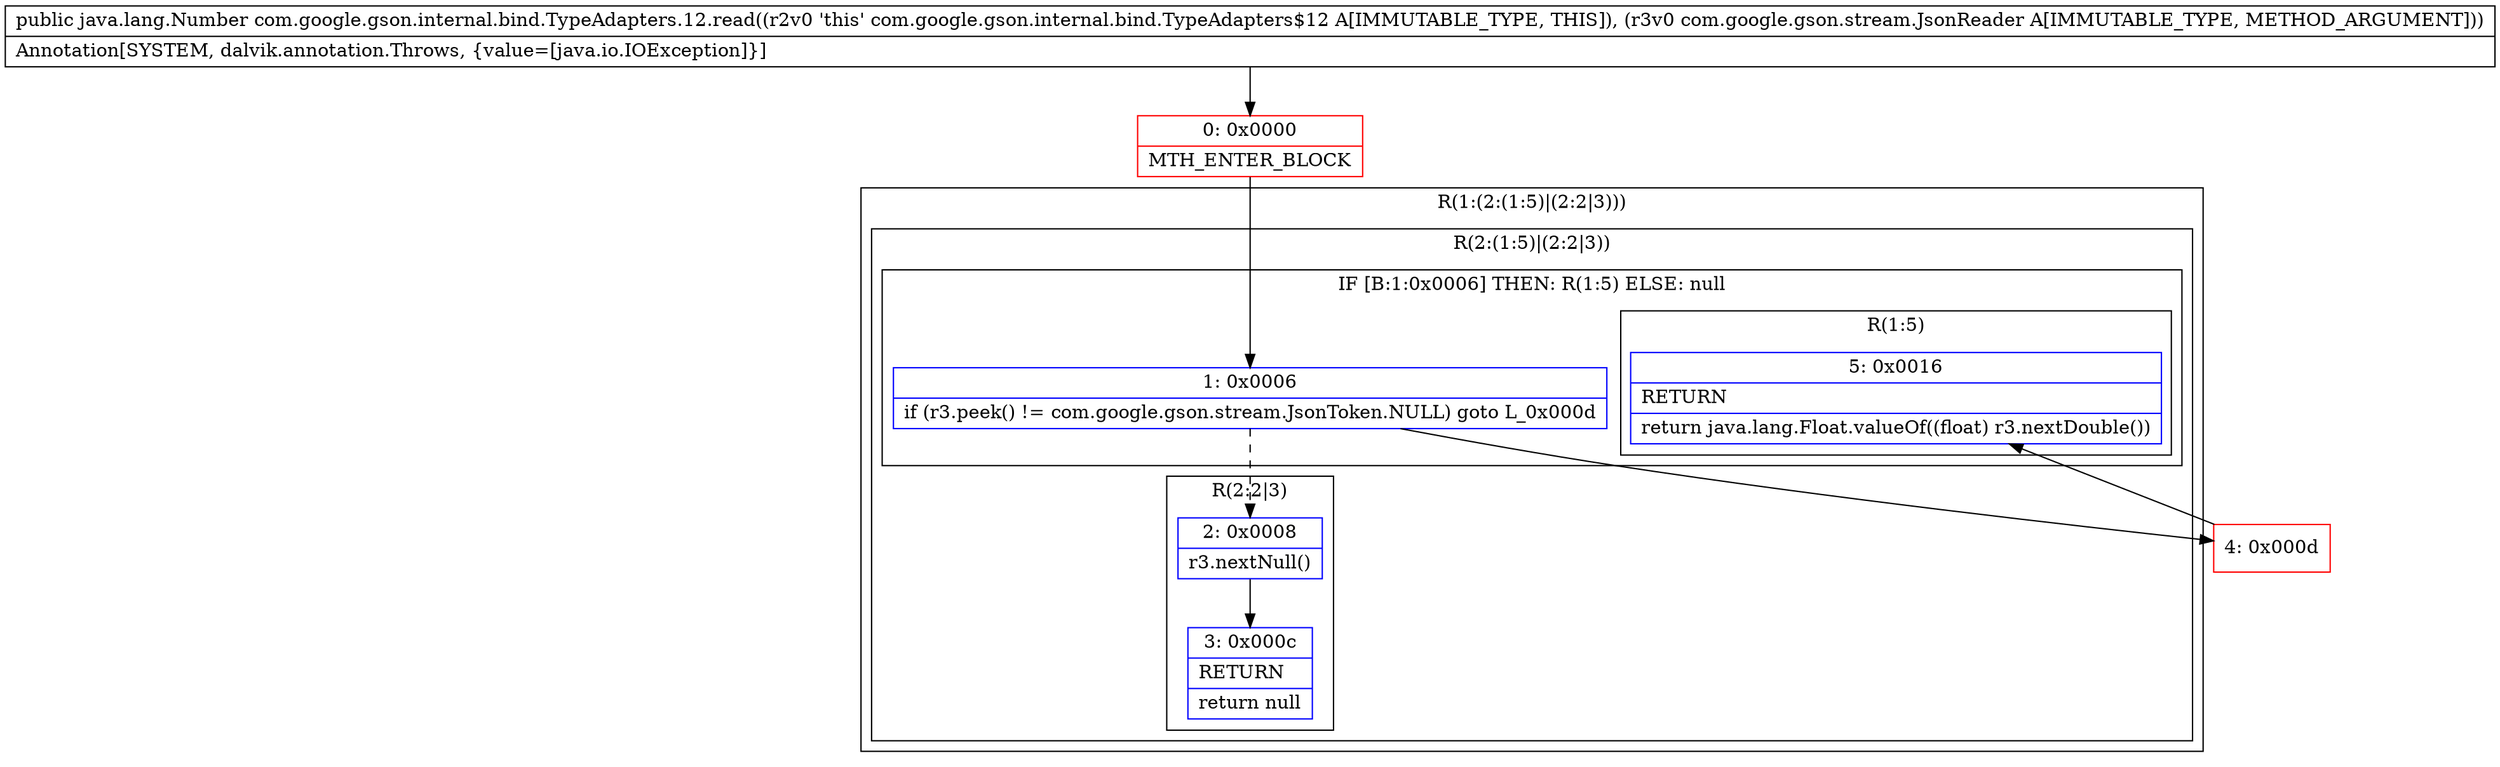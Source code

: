 digraph "CFG forcom.google.gson.internal.bind.TypeAdapters.12.read(Lcom\/google\/gson\/stream\/JsonReader;)Ljava\/lang\/Number;" {
subgraph cluster_Region_1165566518 {
label = "R(1:(2:(1:5)|(2:2|3)))";
node [shape=record,color=blue];
subgraph cluster_Region_1946285558 {
label = "R(2:(1:5)|(2:2|3))";
node [shape=record,color=blue];
subgraph cluster_IfRegion_273661416 {
label = "IF [B:1:0x0006] THEN: R(1:5) ELSE: null";
node [shape=record,color=blue];
Node_1 [shape=record,label="{1\:\ 0x0006|if (r3.peek() != com.google.gson.stream.JsonToken.NULL) goto L_0x000d\l}"];
subgraph cluster_Region_605320820 {
label = "R(1:5)";
node [shape=record,color=blue];
Node_5 [shape=record,label="{5\:\ 0x0016|RETURN\l|return java.lang.Float.valueOf((float) r3.nextDouble())\l}"];
}
}
subgraph cluster_Region_678467666 {
label = "R(2:2|3)";
node [shape=record,color=blue];
Node_2 [shape=record,label="{2\:\ 0x0008|r3.nextNull()\l}"];
Node_3 [shape=record,label="{3\:\ 0x000c|RETURN\l|return null\l}"];
}
}
}
Node_0 [shape=record,color=red,label="{0\:\ 0x0000|MTH_ENTER_BLOCK\l}"];
Node_4 [shape=record,color=red,label="{4\:\ 0x000d}"];
MethodNode[shape=record,label="{public java.lang.Number com.google.gson.internal.bind.TypeAdapters.12.read((r2v0 'this' com.google.gson.internal.bind.TypeAdapters$12 A[IMMUTABLE_TYPE, THIS]), (r3v0 com.google.gson.stream.JsonReader A[IMMUTABLE_TYPE, METHOD_ARGUMENT]))  | Annotation[SYSTEM, dalvik.annotation.Throws, \{value=[java.io.IOException]\}]\l}"];
MethodNode -> Node_0;
Node_1 -> Node_2[style=dashed];
Node_1 -> Node_4;
Node_2 -> Node_3;
Node_0 -> Node_1;
Node_4 -> Node_5;
}

